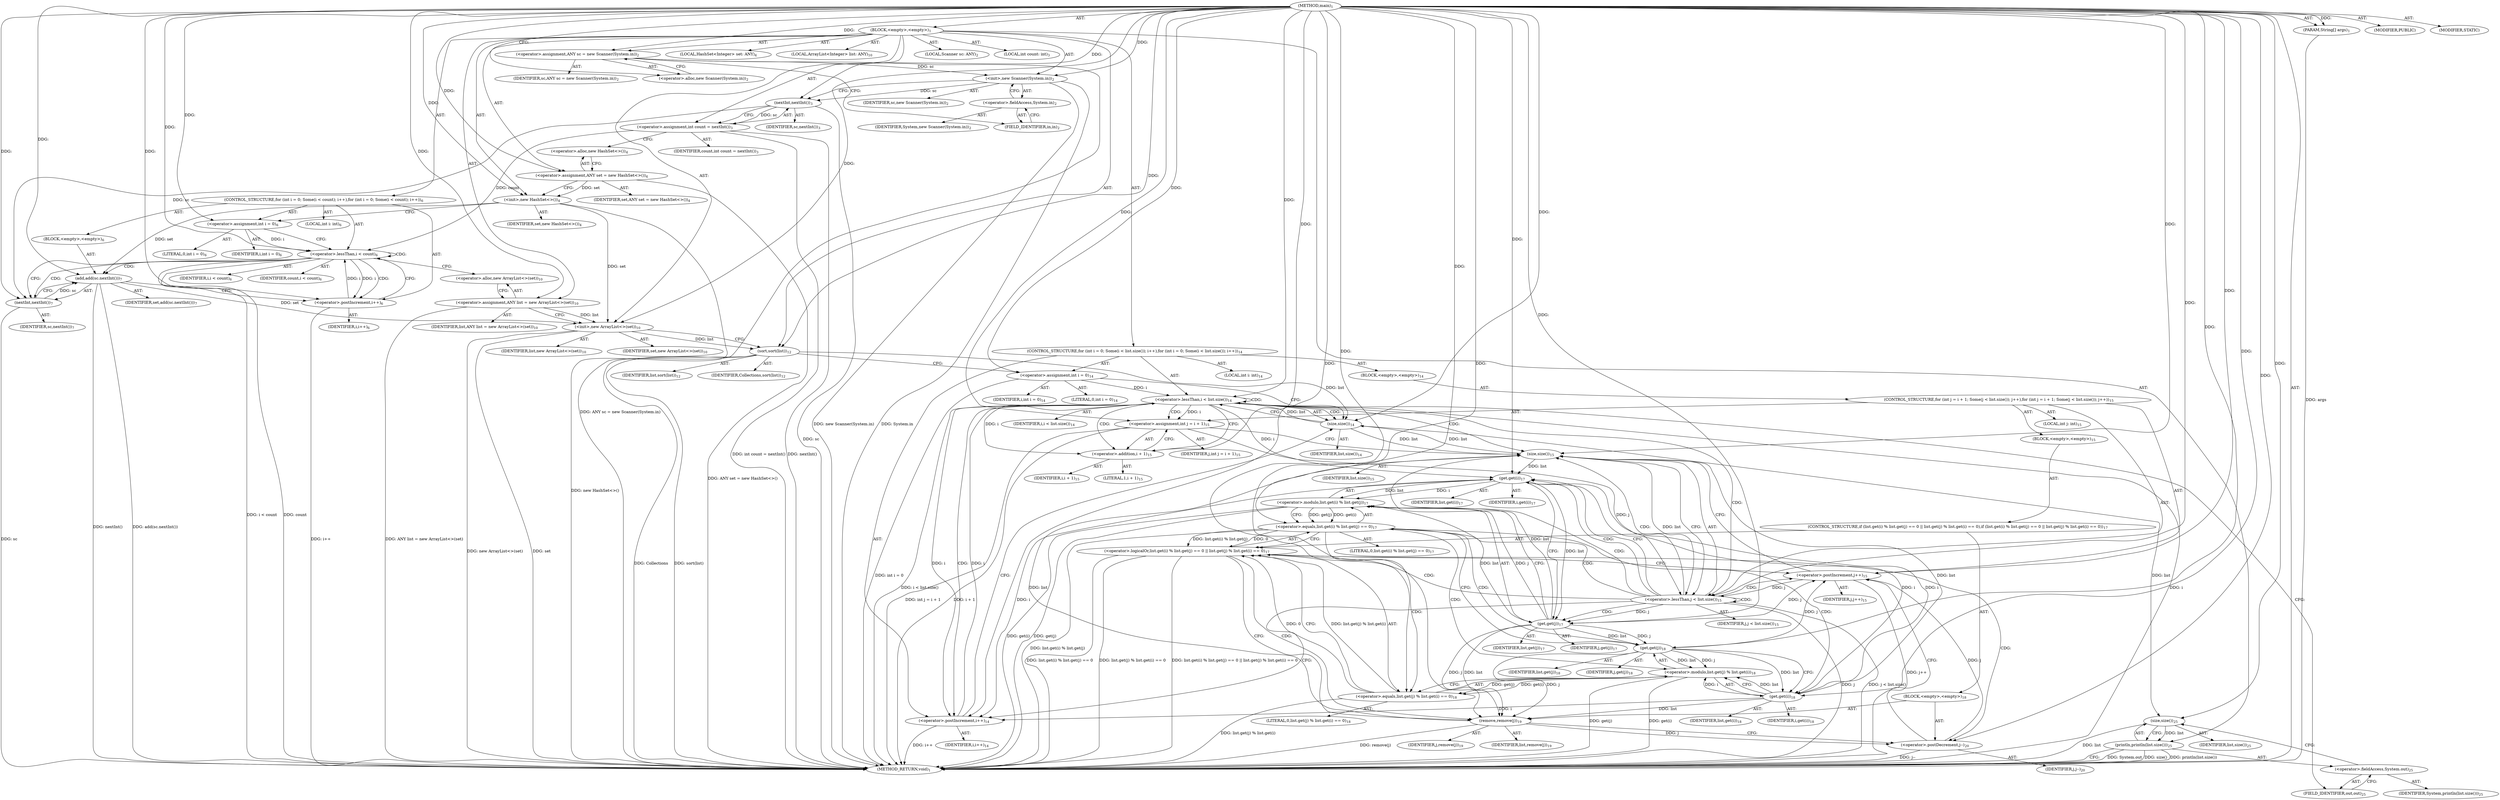digraph "main" {  
"23" [label = <(METHOD,main)<SUB>1</SUB>> ]
"24" [label = <(PARAM,String[] args)<SUB>1</SUB>> ]
"25" [label = <(BLOCK,&lt;empty&gt;,&lt;empty&gt;)<SUB>1</SUB>> ]
"4" [label = <(LOCAL,Scanner sc: ANY)<SUB>2</SUB>> ]
"26" [label = <(&lt;operator&gt;.assignment,ANY sc = new Scanner(System.in))<SUB>2</SUB>> ]
"27" [label = <(IDENTIFIER,sc,ANY sc = new Scanner(System.in))<SUB>2</SUB>> ]
"28" [label = <(&lt;operator&gt;.alloc,new Scanner(System.in))<SUB>2</SUB>> ]
"29" [label = <(&lt;init&gt;,new Scanner(System.in))<SUB>2</SUB>> ]
"3" [label = <(IDENTIFIER,sc,new Scanner(System.in))<SUB>2</SUB>> ]
"30" [label = <(&lt;operator&gt;.fieldAccess,System.in)<SUB>2</SUB>> ]
"31" [label = <(IDENTIFIER,System,new Scanner(System.in))<SUB>2</SUB>> ]
"32" [label = <(FIELD_IDENTIFIER,in,in)<SUB>2</SUB>> ]
"33" [label = <(LOCAL,int count: int)<SUB>3</SUB>> ]
"34" [label = <(&lt;operator&gt;.assignment,int count = nextInt())<SUB>3</SUB>> ]
"35" [label = <(IDENTIFIER,count,int count = nextInt())<SUB>3</SUB>> ]
"36" [label = <(nextInt,nextInt())<SUB>3</SUB>> ]
"37" [label = <(IDENTIFIER,sc,nextInt())<SUB>3</SUB>> ]
"6" [label = <(LOCAL,HashSet&lt;Integer&gt; set: ANY)<SUB>4</SUB>> ]
"38" [label = <(&lt;operator&gt;.assignment,ANY set = new HashSet&lt;&gt;())<SUB>4</SUB>> ]
"39" [label = <(IDENTIFIER,set,ANY set = new HashSet&lt;&gt;())<SUB>4</SUB>> ]
"40" [label = <(&lt;operator&gt;.alloc,new HashSet&lt;&gt;())<SUB>4</SUB>> ]
"41" [label = <(&lt;init&gt;,new HashSet&lt;&gt;())<SUB>4</SUB>> ]
"5" [label = <(IDENTIFIER,set,new HashSet&lt;&gt;())<SUB>4</SUB>> ]
"42" [label = <(CONTROL_STRUCTURE,for (int i = 0; Some(i &lt; count); i++),for (int i = 0; Some(i &lt; count); i++))<SUB>6</SUB>> ]
"43" [label = <(LOCAL,int i: int)<SUB>6</SUB>> ]
"44" [label = <(&lt;operator&gt;.assignment,int i = 0)<SUB>6</SUB>> ]
"45" [label = <(IDENTIFIER,i,int i = 0)<SUB>6</SUB>> ]
"46" [label = <(LITERAL,0,int i = 0)<SUB>6</SUB>> ]
"47" [label = <(&lt;operator&gt;.lessThan,i &lt; count)<SUB>6</SUB>> ]
"48" [label = <(IDENTIFIER,i,i &lt; count)<SUB>6</SUB>> ]
"49" [label = <(IDENTIFIER,count,i &lt; count)<SUB>6</SUB>> ]
"50" [label = <(&lt;operator&gt;.postIncrement,i++)<SUB>6</SUB>> ]
"51" [label = <(IDENTIFIER,i,i++)<SUB>6</SUB>> ]
"52" [label = <(BLOCK,&lt;empty&gt;,&lt;empty&gt;)<SUB>6</SUB>> ]
"53" [label = <(add,add(sc.nextInt()))<SUB>7</SUB>> ]
"54" [label = <(IDENTIFIER,set,add(sc.nextInt()))<SUB>7</SUB>> ]
"55" [label = <(nextInt,nextInt())<SUB>7</SUB>> ]
"56" [label = <(IDENTIFIER,sc,nextInt())<SUB>7</SUB>> ]
"8" [label = <(LOCAL,ArrayList&lt;Integer&gt; list: ANY)<SUB>10</SUB>> ]
"57" [label = <(&lt;operator&gt;.assignment,ANY list = new ArrayList&lt;&gt;(set))<SUB>10</SUB>> ]
"58" [label = <(IDENTIFIER,list,ANY list = new ArrayList&lt;&gt;(set))<SUB>10</SUB>> ]
"59" [label = <(&lt;operator&gt;.alloc,new ArrayList&lt;&gt;(set))<SUB>10</SUB>> ]
"60" [label = <(&lt;init&gt;,new ArrayList&lt;&gt;(set))<SUB>10</SUB>> ]
"7" [label = <(IDENTIFIER,list,new ArrayList&lt;&gt;(set))<SUB>10</SUB>> ]
"61" [label = <(IDENTIFIER,set,new ArrayList&lt;&gt;(set))<SUB>10</SUB>> ]
"62" [label = <(sort,sort(list))<SUB>12</SUB>> ]
"63" [label = <(IDENTIFIER,Collections,sort(list))<SUB>12</SUB>> ]
"64" [label = <(IDENTIFIER,list,sort(list))<SUB>12</SUB>> ]
"65" [label = <(CONTROL_STRUCTURE,for (int i = 0; Some(i &lt; list.size()); i++),for (int i = 0; Some(i &lt; list.size()); i++))<SUB>14</SUB>> ]
"66" [label = <(LOCAL,int i: int)<SUB>14</SUB>> ]
"67" [label = <(&lt;operator&gt;.assignment,int i = 0)<SUB>14</SUB>> ]
"68" [label = <(IDENTIFIER,i,int i = 0)<SUB>14</SUB>> ]
"69" [label = <(LITERAL,0,int i = 0)<SUB>14</SUB>> ]
"70" [label = <(&lt;operator&gt;.lessThan,i &lt; list.size())<SUB>14</SUB>> ]
"71" [label = <(IDENTIFIER,i,i &lt; list.size())<SUB>14</SUB>> ]
"72" [label = <(size,size())<SUB>14</SUB>> ]
"73" [label = <(IDENTIFIER,list,size())<SUB>14</SUB>> ]
"74" [label = <(&lt;operator&gt;.postIncrement,i++)<SUB>14</SUB>> ]
"75" [label = <(IDENTIFIER,i,i++)<SUB>14</SUB>> ]
"76" [label = <(BLOCK,&lt;empty&gt;,&lt;empty&gt;)<SUB>14</SUB>> ]
"77" [label = <(CONTROL_STRUCTURE,for (int j = i + 1; Some(j &lt; list.size()); j++),for (int j = i + 1; Some(j &lt; list.size()); j++))<SUB>15</SUB>> ]
"78" [label = <(LOCAL,int j: int)<SUB>15</SUB>> ]
"79" [label = <(&lt;operator&gt;.assignment,int j = i + 1)<SUB>15</SUB>> ]
"80" [label = <(IDENTIFIER,j,int j = i + 1)<SUB>15</SUB>> ]
"81" [label = <(&lt;operator&gt;.addition,i + 1)<SUB>15</SUB>> ]
"82" [label = <(IDENTIFIER,i,i + 1)<SUB>15</SUB>> ]
"83" [label = <(LITERAL,1,i + 1)<SUB>15</SUB>> ]
"84" [label = <(&lt;operator&gt;.lessThan,j &lt; list.size())<SUB>15</SUB>> ]
"85" [label = <(IDENTIFIER,j,j &lt; list.size())<SUB>15</SUB>> ]
"86" [label = <(size,size())<SUB>15</SUB>> ]
"87" [label = <(IDENTIFIER,list,size())<SUB>15</SUB>> ]
"88" [label = <(&lt;operator&gt;.postIncrement,j++)<SUB>15</SUB>> ]
"89" [label = <(IDENTIFIER,j,j++)<SUB>15</SUB>> ]
"90" [label = <(BLOCK,&lt;empty&gt;,&lt;empty&gt;)<SUB>15</SUB>> ]
"91" [label = <(CONTROL_STRUCTURE,if (list.get(i) % list.get(j) == 0 || list.get(j) % list.get(i) == 0),if (list.get(i) % list.get(j) == 0 || list.get(j) % list.get(i) == 0))<SUB>17</SUB>> ]
"92" [label = <(&lt;operator&gt;.logicalOr,list.get(i) % list.get(j) == 0 || list.get(j) % list.get(i) == 0)<SUB>17</SUB>> ]
"93" [label = <(&lt;operator&gt;.equals,list.get(i) % list.get(j) == 0)<SUB>17</SUB>> ]
"94" [label = <(&lt;operator&gt;.modulo,list.get(i) % list.get(j))<SUB>17</SUB>> ]
"95" [label = <(get,get(i))<SUB>17</SUB>> ]
"96" [label = <(IDENTIFIER,list,get(i))<SUB>17</SUB>> ]
"97" [label = <(IDENTIFIER,i,get(i))<SUB>17</SUB>> ]
"98" [label = <(get,get(j))<SUB>17</SUB>> ]
"99" [label = <(IDENTIFIER,list,get(j))<SUB>17</SUB>> ]
"100" [label = <(IDENTIFIER,j,get(j))<SUB>17</SUB>> ]
"101" [label = <(LITERAL,0,list.get(i) % list.get(j) == 0)<SUB>17</SUB>> ]
"102" [label = <(&lt;operator&gt;.equals,list.get(j) % list.get(i) == 0)<SUB>18</SUB>> ]
"103" [label = <(&lt;operator&gt;.modulo,list.get(j) % list.get(i))<SUB>18</SUB>> ]
"104" [label = <(get,get(j))<SUB>18</SUB>> ]
"105" [label = <(IDENTIFIER,list,get(j))<SUB>18</SUB>> ]
"106" [label = <(IDENTIFIER,j,get(j))<SUB>18</SUB>> ]
"107" [label = <(get,get(i))<SUB>18</SUB>> ]
"108" [label = <(IDENTIFIER,list,get(i))<SUB>18</SUB>> ]
"109" [label = <(IDENTIFIER,i,get(i))<SUB>18</SUB>> ]
"110" [label = <(LITERAL,0,list.get(j) % list.get(i) == 0)<SUB>18</SUB>> ]
"111" [label = <(BLOCK,&lt;empty&gt;,&lt;empty&gt;)<SUB>18</SUB>> ]
"112" [label = <(remove,remove(j))<SUB>19</SUB>> ]
"113" [label = <(IDENTIFIER,list,remove(j))<SUB>19</SUB>> ]
"114" [label = <(IDENTIFIER,j,remove(j))<SUB>19</SUB>> ]
"115" [label = <(&lt;operator&gt;.postDecrement,j--)<SUB>20</SUB>> ]
"116" [label = <(IDENTIFIER,j,j--)<SUB>20</SUB>> ]
"117" [label = <(println,println(list.size()))<SUB>25</SUB>> ]
"118" [label = <(&lt;operator&gt;.fieldAccess,System.out)<SUB>25</SUB>> ]
"119" [label = <(IDENTIFIER,System,println(list.size()))<SUB>25</SUB>> ]
"120" [label = <(FIELD_IDENTIFIER,out,out)<SUB>25</SUB>> ]
"121" [label = <(size,size())<SUB>25</SUB>> ]
"122" [label = <(IDENTIFIER,list,size())<SUB>25</SUB>> ]
"123" [label = <(MODIFIER,PUBLIC)> ]
"124" [label = <(MODIFIER,STATIC)> ]
"125" [label = <(METHOD_RETURN,void)<SUB>1</SUB>> ]
  "23" -> "24"  [ label = "AST: "] 
  "23" -> "25"  [ label = "AST: "] 
  "23" -> "123"  [ label = "AST: "] 
  "23" -> "124"  [ label = "AST: "] 
  "23" -> "125"  [ label = "AST: "] 
  "25" -> "4"  [ label = "AST: "] 
  "25" -> "26"  [ label = "AST: "] 
  "25" -> "29"  [ label = "AST: "] 
  "25" -> "33"  [ label = "AST: "] 
  "25" -> "34"  [ label = "AST: "] 
  "25" -> "6"  [ label = "AST: "] 
  "25" -> "38"  [ label = "AST: "] 
  "25" -> "41"  [ label = "AST: "] 
  "25" -> "42"  [ label = "AST: "] 
  "25" -> "8"  [ label = "AST: "] 
  "25" -> "57"  [ label = "AST: "] 
  "25" -> "60"  [ label = "AST: "] 
  "25" -> "62"  [ label = "AST: "] 
  "25" -> "65"  [ label = "AST: "] 
  "25" -> "117"  [ label = "AST: "] 
  "26" -> "27"  [ label = "AST: "] 
  "26" -> "28"  [ label = "AST: "] 
  "29" -> "3"  [ label = "AST: "] 
  "29" -> "30"  [ label = "AST: "] 
  "30" -> "31"  [ label = "AST: "] 
  "30" -> "32"  [ label = "AST: "] 
  "34" -> "35"  [ label = "AST: "] 
  "34" -> "36"  [ label = "AST: "] 
  "36" -> "37"  [ label = "AST: "] 
  "38" -> "39"  [ label = "AST: "] 
  "38" -> "40"  [ label = "AST: "] 
  "41" -> "5"  [ label = "AST: "] 
  "42" -> "43"  [ label = "AST: "] 
  "42" -> "44"  [ label = "AST: "] 
  "42" -> "47"  [ label = "AST: "] 
  "42" -> "50"  [ label = "AST: "] 
  "42" -> "52"  [ label = "AST: "] 
  "44" -> "45"  [ label = "AST: "] 
  "44" -> "46"  [ label = "AST: "] 
  "47" -> "48"  [ label = "AST: "] 
  "47" -> "49"  [ label = "AST: "] 
  "50" -> "51"  [ label = "AST: "] 
  "52" -> "53"  [ label = "AST: "] 
  "53" -> "54"  [ label = "AST: "] 
  "53" -> "55"  [ label = "AST: "] 
  "55" -> "56"  [ label = "AST: "] 
  "57" -> "58"  [ label = "AST: "] 
  "57" -> "59"  [ label = "AST: "] 
  "60" -> "7"  [ label = "AST: "] 
  "60" -> "61"  [ label = "AST: "] 
  "62" -> "63"  [ label = "AST: "] 
  "62" -> "64"  [ label = "AST: "] 
  "65" -> "66"  [ label = "AST: "] 
  "65" -> "67"  [ label = "AST: "] 
  "65" -> "70"  [ label = "AST: "] 
  "65" -> "74"  [ label = "AST: "] 
  "65" -> "76"  [ label = "AST: "] 
  "67" -> "68"  [ label = "AST: "] 
  "67" -> "69"  [ label = "AST: "] 
  "70" -> "71"  [ label = "AST: "] 
  "70" -> "72"  [ label = "AST: "] 
  "72" -> "73"  [ label = "AST: "] 
  "74" -> "75"  [ label = "AST: "] 
  "76" -> "77"  [ label = "AST: "] 
  "77" -> "78"  [ label = "AST: "] 
  "77" -> "79"  [ label = "AST: "] 
  "77" -> "84"  [ label = "AST: "] 
  "77" -> "88"  [ label = "AST: "] 
  "77" -> "90"  [ label = "AST: "] 
  "79" -> "80"  [ label = "AST: "] 
  "79" -> "81"  [ label = "AST: "] 
  "81" -> "82"  [ label = "AST: "] 
  "81" -> "83"  [ label = "AST: "] 
  "84" -> "85"  [ label = "AST: "] 
  "84" -> "86"  [ label = "AST: "] 
  "86" -> "87"  [ label = "AST: "] 
  "88" -> "89"  [ label = "AST: "] 
  "90" -> "91"  [ label = "AST: "] 
  "91" -> "92"  [ label = "AST: "] 
  "91" -> "111"  [ label = "AST: "] 
  "92" -> "93"  [ label = "AST: "] 
  "92" -> "102"  [ label = "AST: "] 
  "93" -> "94"  [ label = "AST: "] 
  "93" -> "101"  [ label = "AST: "] 
  "94" -> "95"  [ label = "AST: "] 
  "94" -> "98"  [ label = "AST: "] 
  "95" -> "96"  [ label = "AST: "] 
  "95" -> "97"  [ label = "AST: "] 
  "98" -> "99"  [ label = "AST: "] 
  "98" -> "100"  [ label = "AST: "] 
  "102" -> "103"  [ label = "AST: "] 
  "102" -> "110"  [ label = "AST: "] 
  "103" -> "104"  [ label = "AST: "] 
  "103" -> "107"  [ label = "AST: "] 
  "104" -> "105"  [ label = "AST: "] 
  "104" -> "106"  [ label = "AST: "] 
  "107" -> "108"  [ label = "AST: "] 
  "107" -> "109"  [ label = "AST: "] 
  "111" -> "112"  [ label = "AST: "] 
  "111" -> "115"  [ label = "AST: "] 
  "112" -> "113"  [ label = "AST: "] 
  "112" -> "114"  [ label = "AST: "] 
  "115" -> "116"  [ label = "AST: "] 
  "117" -> "118"  [ label = "AST: "] 
  "117" -> "121"  [ label = "AST: "] 
  "118" -> "119"  [ label = "AST: "] 
  "118" -> "120"  [ label = "AST: "] 
  "121" -> "122"  [ label = "AST: "] 
  "26" -> "32"  [ label = "CFG: "] 
  "29" -> "36"  [ label = "CFG: "] 
  "34" -> "40"  [ label = "CFG: "] 
  "38" -> "41"  [ label = "CFG: "] 
  "41" -> "44"  [ label = "CFG: "] 
  "57" -> "60"  [ label = "CFG: "] 
  "60" -> "62"  [ label = "CFG: "] 
  "62" -> "67"  [ label = "CFG: "] 
  "117" -> "125"  [ label = "CFG: "] 
  "28" -> "26"  [ label = "CFG: "] 
  "30" -> "29"  [ label = "CFG: "] 
  "36" -> "34"  [ label = "CFG: "] 
  "40" -> "38"  [ label = "CFG: "] 
  "44" -> "47"  [ label = "CFG: "] 
  "47" -> "55"  [ label = "CFG: "] 
  "47" -> "59"  [ label = "CFG: "] 
  "50" -> "47"  [ label = "CFG: "] 
  "59" -> "57"  [ label = "CFG: "] 
  "67" -> "72"  [ label = "CFG: "] 
  "70" -> "81"  [ label = "CFG: "] 
  "70" -> "120"  [ label = "CFG: "] 
  "74" -> "72"  [ label = "CFG: "] 
  "118" -> "121"  [ label = "CFG: "] 
  "121" -> "117"  [ label = "CFG: "] 
  "32" -> "30"  [ label = "CFG: "] 
  "53" -> "50"  [ label = "CFG: "] 
  "72" -> "70"  [ label = "CFG: "] 
  "120" -> "118"  [ label = "CFG: "] 
  "55" -> "53"  [ label = "CFG: "] 
  "79" -> "86"  [ label = "CFG: "] 
  "84" -> "95"  [ label = "CFG: "] 
  "84" -> "74"  [ label = "CFG: "] 
  "88" -> "86"  [ label = "CFG: "] 
  "81" -> "79"  [ label = "CFG: "] 
  "86" -> "84"  [ label = "CFG: "] 
  "92" -> "112"  [ label = "CFG: "] 
  "92" -> "88"  [ label = "CFG: "] 
  "93" -> "92"  [ label = "CFG: "] 
  "93" -> "104"  [ label = "CFG: "] 
  "102" -> "92"  [ label = "CFG: "] 
  "112" -> "115"  [ label = "CFG: "] 
  "115" -> "88"  [ label = "CFG: "] 
  "94" -> "93"  [ label = "CFG: "] 
  "103" -> "102"  [ label = "CFG: "] 
  "95" -> "98"  [ label = "CFG: "] 
  "98" -> "94"  [ label = "CFG: "] 
  "104" -> "107"  [ label = "CFG: "] 
  "107" -> "103"  [ label = "CFG: "] 
  "23" -> "28"  [ label = "CFG: "] 
  "24" -> "125"  [ label = "DDG: args"] 
  "26" -> "125"  [ label = "DDG: ANY sc = new Scanner(System.in)"] 
  "29" -> "125"  [ label = "DDG: System.in"] 
  "29" -> "125"  [ label = "DDG: new Scanner(System.in)"] 
  "36" -> "125"  [ label = "DDG: sc"] 
  "34" -> "125"  [ label = "DDG: nextInt()"] 
  "34" -> "125"  [ label = "DDG: int count = nextInt()"] 
  "38" -> "125"  [ label = "DDG: ANY set = new HashSet&lt;&gt;()"] 
  "41" -> "125"  [ label = "DDG: new HashSet&lt;&gt;()"] 
  "47" -> "125"  [ label = "DDG: count"] 
  "47" -> "125"  [ label = "DDG: i &lt; count"] 
  "57" -> "125"  [ label = "DDG: ANY list = new ArrayList&lt;&gt;(set)"] 
  "60" -> "125"  [ label = "DDG: set"] 
  "60" -> "125"  [ label = "DDG: new ArrayList&lt;&gt;(set)"] 
  "62" -> "125"  [ label = "DDG: sort(list)"] 
  "67" -> "125"  [ label = "DDG: int i = 0"] 
  "70" -> "125"  [ label = "DDG: i"] 
  "70" -> "125"  [ label = "DDG: i &lt; list.size()"] 
  "117" -> "125"  [ label = "DDG: System.out"] 
  "121" -> "125"  [ label = "DDG: list"] 
  "117" -> "125"  [ label = "DDG: size()"] 
  "117" -> "125"  [ label = "DDG: println(list.size())"] 
  "79" -> "125"  [ label = "DDG: i + 1"] 
  "79" -> "125"  [ label = "DDG: int j = i + 1"] 
  "84" -> "125"  [ label = "DDG: j"] 
  "84" -> "125"  [ label = "DDG: j &lt; list.size()"] 
  "74" -> "125"  [ label = "DDG: i++"] 
  "94" -> "125"  [ label = "DDG: get(i)"] 
  "94" -> "125"  [ label = "DDG: get(j)"] 
  "93" -> "125"  [ label = "DDG: list.get(i) % list.get(j)"] 
  "92" -> "125"  [ label = "DDG: list.get(i) % list.get(j) == 0"] 
  "103" -> "125"  [ label = "DDG: get(j)"] 
  "103" -> "125"  [ label = "DDG: get(i)"] 
  "102" -> "125"  [ label = "DDG: list.get(j) % list.get(i)"] 
  "92" -> "125"  [ label = "DDG: list.get(j) % list.get(i) == 0"] 
  "92" -> "125"  [ label = "DDG: list.get(i) % list.get(j) == 0 || list.get(j) % list.get(i) == 0"] 
  "112" -> "125"  [ label = "DDG: remove(j)"] 
  "115" -> "125"  [ label = "DDG: j--"] 
  "88" -> "125"  [ label = "DDG: j++"] 
  "55" -> "125"  [ label = "DDG: sc"] 
  "53" -> "125"  [ label = "DDG: nextInt()"] 
  "53" -> "125"  [ label = "DDG: add(sc.nextInt())"] 
  "50" -> "125"  [ label = "DDG: i++"] 
  "62" -> "125"  [ label = "DDG: Collections"] 
  "23" -> "24"  [ label = "DDG: "] 
  "23" -> "26"  [ label = "DDG: "] 
  "36" -> "34"  [ label = "DDG: sc"] 
  "23" -> "38"  [ label = "DDG: "] 
  "23" -> "57"  [ label = "DDG: "] 
  "26" -> "29"  [ label = "DDG: sc"] 
  "23" -> "29"  [ label = "DDG: "] 
  "38" -> "41"  [ label = "DDG: set"] 
  "23" -> "41"  [ label = "DDG: "] 
  "23" -> "44"  [ label = "DDG: "] 
  "57" -> "60"  [ label = "DDG: list"] 
  "23" -> "60"  [ label = "DDG: "] 
  "41" -> "60"  [ label = "DDG: set"] 
  "53" -> "60"  [ label = "DDG: set"] 
  "23" -> "62"  [ label = "DDG: "] 
  "60" -> "62"  [ label = "DDG: list"] 
  "23" -> "67"  [ label = "DDG: "] 
  "121" -> "117"  [ label = "DDG: list"] 
  "29" -> "36"  [ label = "DDG: sc"] 
  "23" -> "36"  [ label = "DDG: "] 
  "44" -> "47"  [ label = "DDG: i"] 
  "50" -> "47"  [ label = "DDG: i"] 
  "23" -> "47"  [ label = "DDG: "] 
  "34" -> "47"  [ label = "DDG: count"] 
  "47" -> "50"  [ label = "DDG: i"] 
  "23" -> "50"  [ label = "DDG: "] 
  "67" -> "70"  [ label = "DDG: i"] 
  "74" -> "70"  [ label = "DDG: i"] 
  "23" -> "70"  [ label = "DDG: "] 
  "72" -> "70"  [ label = "DDG: list"] 
  "95" -> "74"  [ label = "DDG: i"] 
  "107" -> "74"  [ label = "DDG: i"] 
  "23" -> "74"  [ label = "DDG: "] 
  "70" -> "74"  [ label = "DDG: i"] 
  "72" -> "121"  [ label = "DDG: list"] 
  "23" -> "121"  [ label = "DDG: "] 
  "41" -> "53"  [ label = "DDG: set"] 
  "23" -> "53"  [ label = "DDG: "] 
  "55" -> "53"  [ label = "DDG: sc"] 
  "62" -> "72"  [ label = "DDG: list"] 
  "86" -> "72"  [ label = "DDG: list"] 
  "23" -> "72"  [ label = "DDG: "] 
  "70" -> "79"  [ label = "DDG: i"] 
  "23" -> "79"  [ label = "DDG: "] 
  "36" -> "55"  [ label = "DDG: sc"] 
  "23" -> "55"  [ label = "DDG: "] 
  "79" -> "84"  [ label = "DDG: j"] 
  "88" -> "84"  [ label = "DDG: j"] 
  "23" -> "84"  [ label = "DDG: "] 
  "86" -> "84"  [ label = "DDG: list"] 
  "98" -> "88"  [ label = "DDG: j"] 
  "104" -> "88"  [ label = "DDG: j"] 
  "115" -> "88"  [ label = "DDG: j"] 
  "23" -> "88"  [ label = "DDG: "] 
  "70" -> "81"  [ label = "DDG: i"] 
  "23" -> "81"  [ label = "DDG: "] 
  "72" -> "86"  [ label = "DDG: list"] 
  "98" -> "86"  [ label = "DDG: list"] 
  "107" -> "86"  [ label = "DDG: list"] 
  "112" -> "86"  [ label = "DDG: list"] 
  "23" -> "86"  [ label = "DDG: "] 
  "93" -> "92"  [ label = "DDG: list.get(i) % list.get(j)"] 
  "93" -> "92"  [ label = "DDG: 0"] 
  "102" -> "92"  [ label = "DDG: list.get(j) % list.get(i)"] 
  "102" -> "92"  [ label = "DDG: 0"] 
  "94" -> "93"  [ label = "DDG: get(i)"] 
  "94" -> "93"  [ label = "DDG: get(j)"] 
  "23" -> "93"  [ label = "DDG: "] 
  "103" -> "102"  [ label = "DDG: get(j)"] 
  "103" -> "102"  [ label = "DDG: get(i)"] 
  "23" -> "102"  [ label = "DDG: "] 
  "98" -> "112"  [ label = "DDG: list"] 
  "107" -> "112"  [ label = "DDG: list"] 
  "23" -> "112"  [ label = "DDG: "] 
  "98" -> "112"  [ label = "DDG: j"] 
  "104" -> "112"  [ label = "DDG: j"] 
  "112" -> "115"  [ label = "DDG: j"] 
  "23" -> "115"  [ label = "DDG: "] 
  "95" -> "94"  [ label = "DDG: list"] 
  "95" -> "94"  [ label = "DDG: i"] 
  "98" -> "94"  [ label = "DDG: list"] 
  "98" -> "94"  [ label = "DDG: j"] 
  "104" -> "103"  [ label = "DDG: list"] 
  "104" -> "103"  [ label = "DDG: j"] 
  "107" -> "103"  [ label = "DDG: list"] 
  "107" -> "103"  [ label = "DDG: i"] 
  "86" -> "95"  [ label = "DDG: list"] 
  "23" -> "95"  [ label = "DDG: "] 
  "107" -> "95"  [ label = "DDG: i"] 
  "70" -> "95"  [ label = "DDG: i"] 
  "95" -> "98"  [ label = "DDG: list"] 
  "23" -> "98"  [ label = "DDG: "] 
  "84" -> "98"  [ label = "DDG: j"] 
  "98" -> "104"  [ label = "DDG: list"] 
  "23" -> "104"  [ label = "DDG: "] 
  "98" -> "104"  [ label = "DDG: j"] 
  "104" -> "107"  [ label = "DDG: list"] 
  "23" -> "107"  [ label = "DDG: "] 
  "95" -> "107"  [ label = "DDG: i"] 
  "47" -> "47"  [ label = "CDG: "] 
  "47" -> "50"  [ label = "CDG: "] 
  "47" -> "53"  [ label = "CDG: "] 
  "47" -> "55"  [ label = "CDG: "] 
  "70" -> "81"  [ label = "CDG: "] 
  "70" -> "84"  [ label = "CDG: "] 
  "70" -> "72"  [ label = "CDG: "] 
  "70" -> "74"  [ label = "CDG: "] 
  "70" -> "79"  [ label = "CDG: "] 
  "70" -> "70"  [ label = "CDG: "] 
  "70" -> "86"  [ label = "CDG: "] 
  "84" -> "94"  [ label = "CDG: "] 
  "84" -> "98"  [ label = "CDG: "] 
  "84" -> "84"  [ label = "CDG: "] 
  "84" -> "95"  [ label = "CDG: "] 
  "84" -> "92"  [ label = "CDG: "] 
  "84" -> "93"  [ label = "CDG: "] 
  "84" -> "88"  [ label = "CDG: "] 
  "84" -> "86"  [ label = "CDG: "] 
  "92" -> "115"  [ label = "CDG: "] 
  "92" -> "112"  [ label = "CDG: "] 
  "93" -> "107"  [ label = "CDG: "] 
  "93" -> "102"  [ label = "CDG: "] 
  "93" -> "103"  [ label = "CDG: "] 
  "93" -> "104"  [ label = "CDG: "] 
}
